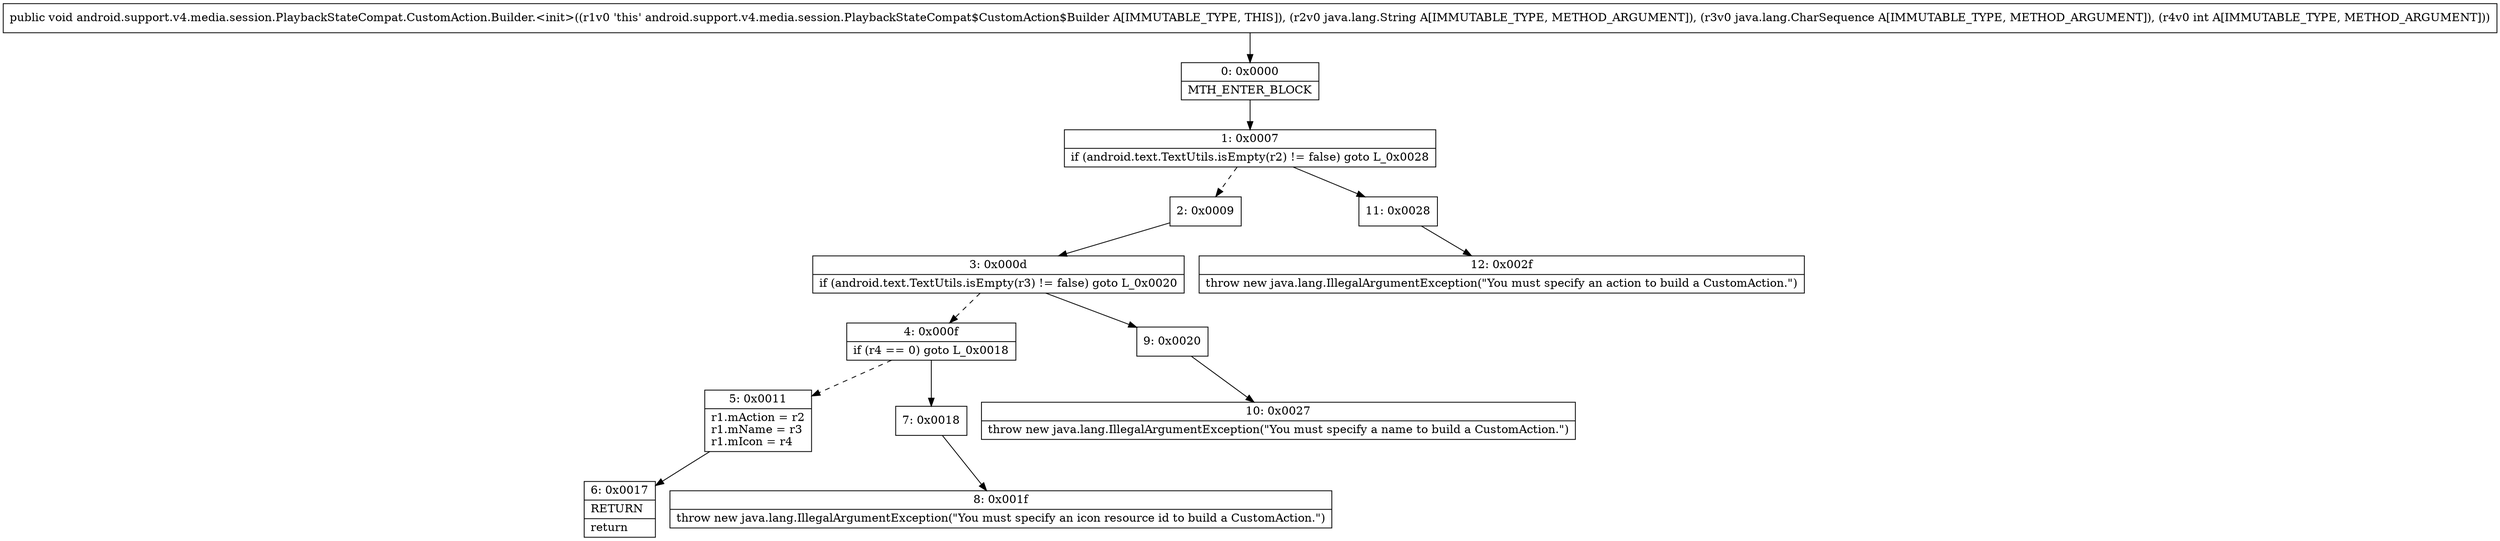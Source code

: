digraph "CFG forandroid.support.v4.media.session.PlaybackStateCompat.CustomAction.Builder.\<init\>(Ljava\/lang\/String;Ljava\/lang\/CharSequence;I)V" {
Node_0 [shape=record,label="{0\:\ 0x0000|MTH_ENTER_BLOCK\l}"];
Node_1 [shape=record,label="{1\:\ 0x0007|if (android.text.TextUtils.isEmpty(r2) != false) goto L_0x0028\l}"];
Node_2 [shape=record,label="{2\:\ 0x0009}"];
Node_3 [shape=record,label="{3\:\ 0x000d|if (android.text.TextUtils.isEmpty(r3) != false) goto L_0x0020\l}"];
Node_4 [shape=record,label="{4\:\ 0x000f|if (r4 == 0) goto L_0x0018\l}"];
Node_5 [shape=record,label="{5\:\ 0x0011|r1.mAction = r2\lr1.mName = r3\lr1.mIcon = r4\l}"];
Node_6 [shape=record,label="{6\:\ 0x0017|RETURN\l|return\l}"];
Node_7 [shape=record,label="{7\:\ 0x0018}"];
Node_8 [shape=record,label="{8\:\ 0x001f|throw new java.lang.IllegalArgumentException(\"You must specify an icon resource id to build a CustomAction.\")\l}"];
Node_9 [shape=record,label="{9\:\ 0x0020}"];
Node_10 [shape=record,label="{10\:\ 0x0027|throw new java.lang.IllegalArgumentException(\"You must specify a name to build a CustomAction.\")\l}"];
Node_11 [shape=record,label="{11\:\ 0x0028}"];
Node_12 [shape=record,label="{12\:\ 0x002f|throw new java.lang.IllegalArgumentException(\"You must specify an action to build a CustomAction.\")\l}"];
MethodNode[shape=record,label="{public void android.support.v4.media.session.PlaybackStateCompat.CustomAction.Builder.\<init\>((r1v0 'this' android.support.v4.media.session.PlaybackStateCompat$CustomAction$Builder A[IMMUTABLE_TYPE, THIS]), (r2v0 java.lang.String A[IMMUTABLE_TYPE, METHOD_ARGUMENT]), (r3v0 java.lang.CharSequence A[IMMUTABLE_TYPE, METHOD_ARGUMENT]), (r4v0 int A[IMMUTABLE_TYPE, METHOD_ARGUMENT])) }"];
MethodNode -> Node_0;
Node_0 -> Node_1;
Node_1 -> Node_2[style=dashed];
Node_1 -> Node_11;
Node_2 -> Node_3;
Node_3 -> Node_4[style=dashed];
Node_3 -> Node_9;
Node_4 -> Node_5[style=dashed];
Node_4 -> Node_7;
Node_5 -> Node_6;
Node_7 -> Node_8;
Node_9 -> Node_10;
Node_11 -> Node_12;
}

